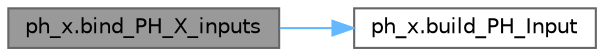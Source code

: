 digraph "ph_x.bind_PH_X_inputs"
{
 // LATEX_PDF_SIZE
  bgcolor="transparent";
  edge [fontname=Helvetica,fontsize=10,labelfontname=Helvetica,labelfontsize=10];
  node [fontname=Helvetica,fontsize=10,shape=box,height=0.2,width=0.4];
  rankdir="LR";
  Node1 [label="ph_x.bind_PH_X_inputs",height=0.2,width=0.4,color="gray40", fillcolor="grey60", style="filled", fontcolor="black",tooltip=" "];
  Node1 -> Node2 [color="steelblue1",style="solid"];
  Node2 [label="ph_x.build_PH_Input",height=0.2,width=0.4,color="grey40", fillcolor="white", style="filled",URL="$df/d6e/namespaceph__x.html#a7c32640005a7bf330204548b7edfb23f",tooltip=" "];
}
